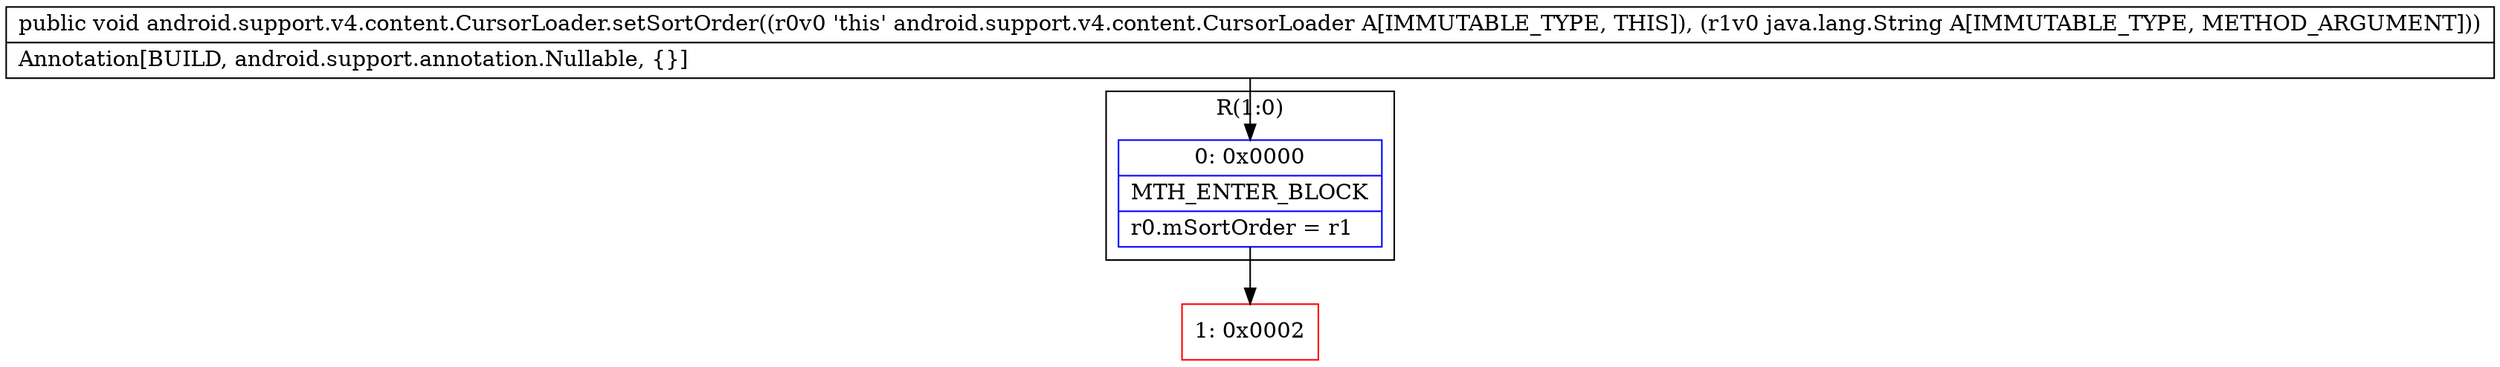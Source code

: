 digraph "CFG forandroid.support.v4.content.CursorLoader.setSortOrder(Ljava\/lang\/String;)V" {
subgraph cluster_Region_126133887 {
label = "R(1:0)";
node [shape=record,color=blue];
Node_0 [shape=record,label="{0\:\ 0x0000|MTH_ENTER_BLOCK\l|r0.mSortOrder = r1\l}"];
}
Node_1 [shape=record,color=red,label="{1\:\ 0x0002}"];
MethodNode[shape=record,label="{public void android.support.v4.content.CursorLoader.setSortOrder((r0v0 'this' android.support.v4.content.CursorLoader A[IMMUTABLE_TYPE, THIS]), (r1v0 java.lang.String A[IMMUTABLE_TYPE, METHOD_ARGUMENT]))  | Annotation[BUILD, android.support.annotation.Nullable, \{\}]\l}"];
MethodNode -> Node_0;
Node_0 -> Node_1;
}

